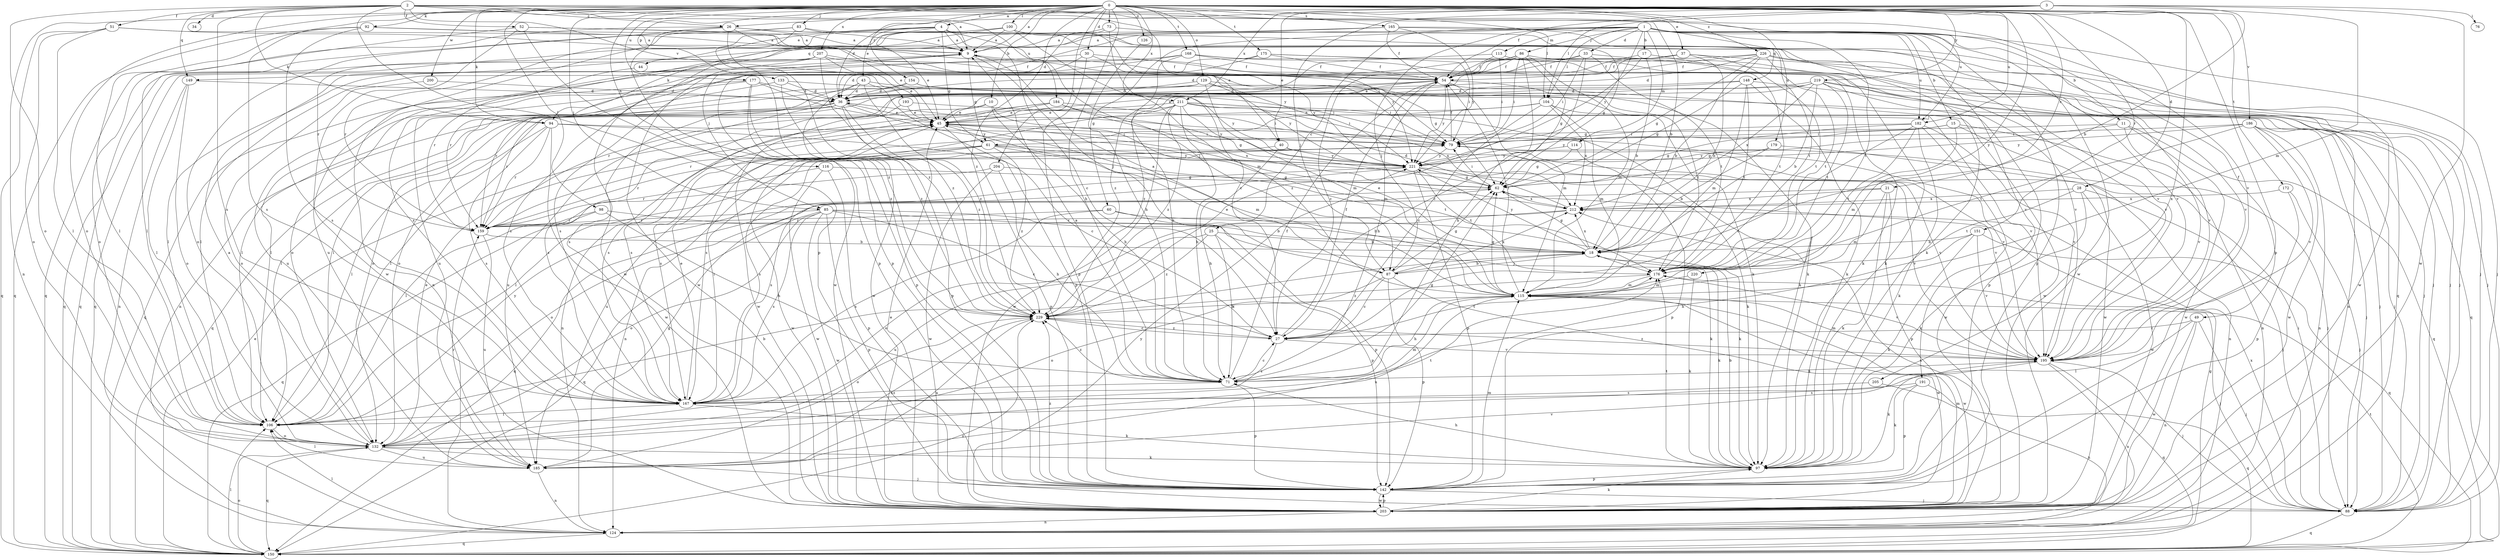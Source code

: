 strict digraph  {
0;
1;
2;
3;
4;
9;
10;
11;
15;
17;
18;
21;
25;
26;
27;
28;
30;
33;
34;
36;
37;
40;
43;
44;
45;
49;
51;
52;
54;
60;
61;
62;
71;
73;
76;
79;
83;
85;
86;
87;
88;
92;
94;
97;
98;
100;
104;
106;
113;
114;
115;
116;
124;
126;
129;
132;
133;
142;
148;
149;
150;
151;
154;
159;
165;
167;
168;
172;
175;
176;
177;
179;
182;
184;
185;
186;
191;
193;
195;
200;
203;
204;
205;
207;
211;
212;
219;
220;
221;
226;
229;
0 -> 4  [label=a];
0 -> 9  [label=a];
0 -> 10  [label=b];
0 -> 21  [label=c];
0 -> 28  [label=d];
0 -> 30  [label=d];
0 -> 37  [label=e];
0 -> 71  [label=h];
0 -> 73  [label=i];
0 -> 83  [label=j];
0 -> 85  [label=j];
0 -> 92  [label=k];
0 -> 94  [label=k];
0 -> 98  [label=l];
0 -> 100  [label=l];
0 -> 104  [label=l];
0 -> 116  [label=n];
0 -> 124  [label=n];
0 -> 126  [label=o];
0 -> 129  [label=o];
0 -> 132  [label=o];
0 -> 133  [label=p];
0 -> 142  [label=p];
0 -> 151  [label=r];
0 -> 154  [label=r];
0 -> 165  [label=s];
0 -> 167  [label=s];
0 -> 168  [label=t];
0 -> 172  [label=t];
0 -> 175  [label=t];
0 -> 177  [label=u];
0 -> 179  [label=u];
0 -> 182  [label=u];
0 -> 186  [label=v];
0 -> 200  [label=w];
0 -> 204  [label=x];
0 -> 205  [label=x];
0 -> 207  [label=x];
0 -> 211  [label=x];
0 -> 219  [label=y];
0 -> 220  [label=y];
0 -> 226  [label=z];
0 -> 229  [label=z];
1 -> 11  [label=b];
1 -> 15  [label=b];
1 -> 17  [label=b];
1 -> 25  [label=c];
1 -> 33  [label=d];
1 -> 49  [label=f];
1 -> 60  [label=g];
1 -> 85  [label=j];
1 -> 86  [label=j];
1 -> 87  [label=j];
1 -> 104  [label=l];
1 -> 113  [label=m];
1 -> 114  [label=m];
1 -> 142  [label=p];
1 -> 148  [label=q];
1 -> 149  [label=q];
1 -> 176  [label=t];
1 -> 182  [label=u];
1 -> 191  [label=v];
1 -> 203  [label=w];
1 -> 221  [label=y];
2 -> 9  [label=a];
2 -> 18  [label=b];
2 -> 26  [label=c];
2 -> 34  [label=d];
2 -> 40  [label=e];
2 -> 51  [label=f];
2 -> 52  [label=f];
2 -> 94  [label=k];
2 -> 132  [label=o];
2 -> 142  [label=p];
2 -> 149  [label=q];
2 -> 167  [label=s];
2 -> 182  [label=u];
2 -> 184  [label=u];
2 -> 193  [label=v];
2 -> 195  [label=v];
3 -> 18  [label=b];
3 -> 26  [label=c];
3 -> 36  [label=d];
3 -> 40  [label=e];
3 -> 54  [label=f];
3 -> 76  [label=i];
3 -> 87  [label=j];
3 -> 104  [label=l];
3 -> 115  [label=m];
3 -> 203  [label=w];
3 -> 211  [label=x];
4 -> 9  [label=a];
4 -> 27  [label=c];
4 -> 43  [label=e];
4 -> 44  [label=e];
4 -> 45  [label=e];
4 -> 61  [label=g];
4 -> 87  [label=j];
4 -> 94  [label=k];
4 -> 124  [label=n];
4 -> 195  [label=v];
9 -> 54  [label=f];
9 -> 61  [label=g];
9 -> 87  [label=j];
9 -> 150  [label=q];
9 -> 167  [label=s];
9 -> 195  [label=v];
10 -> 45  [label=e];
10 -> 71  [label=h];
10 -> 115  [label=m];
10 -> 167  [label=s];
11 -> 61  [label=g];
11 -> 62  [label=g];
11 -> 150  [label=q];
11 -> 195  [label=v];
11 -> 203  [label=w];
15 -> 79  [label=i];
15 -> 115  [label=m];
15 -> 124  [label=n];
15 -> 203  [label=w];
15 -> 221  [label=y];
17 -> 18  [label=b];
17 -> 54  [label=f];
17 -> 176  [label=t];
17 -> 229  [label=z];
18 -> 45  [label=e];
18 -> 62  [label=g];
18 -> 87  [label=j];
18 -> 97  [label=k];
18 -> 176  [label=t];
18 -> 212  [label=x];
18 -> 221  [label=y];
21 -> 97  [label=k];
21 -> 115  [label=m];
21 -> 132  [label=o];
21 -> 142  [label=p];
21 -> 212  [label=x];
25 -> 18  [label=b];
25 -> 71  [label=h];
25 -> 142  [label=p];
25 -> 185  [label=u];
25 -> 229  [label=z];
26 -> 9  [label=a];
26 -> 45  [label=e];
26 -> 132  [label=o];
26 -> 142  [label=p];
26 -> 150  [label=q];
26 -> 195  [label=v];
26 -> 229  [label=z];
27 -> 54  [label=f];
27 -> 167  [label=s];
27 -> 176  [label=t];
27 -> 195  [label=v];
27 -> 229  [label=z];
28 -> 88  [label=j];
28 -> 97  [label=k];
28 -> 176  [label=t];
28 -> 203  [label=w];
28 -> 212  [label=x];
30 -> 54  [label=f];
30 -> 62  [label=g];
30 -> 132  [label=o];
30 -> 142  [label=p];
30 -> 203  [label=w];
33 -> 27  [label=c];
33 -> 54  [label=f];
33 -> 79  [label=i];
33 -> 176  [label=t];
33 -> 185  [label=u];
33 -> 195  [label=v];
36 -> 45  [label=e];
36 -> 106  [label=l];
36 -> 142  [label=p];
36 -> 150  [label=q];
36 -> 159  [label=r];
36 -> 185  [label=u];
36 -> 221  [label=y];
36 -> 229  [label=z];
37 -> 18  [label=b];
37 -> 45  [label=e];
37 -> 54  [label=f];
37 -> 88  [label=j];
37 -> 106  [label=l];
37 -> 176  [label=t];
40 -> 71  [label=h];
40 -> 124  [label=n];
40 -> 195  [label=v];
40 -> 221  [label=y];
43 -> 36  [label=d];
43 -> 79  [label=i];
43 -> 142  [label=p];
43 -> 167  [label=s];
43 -> 203  [label=w];
43 -> 229  [label=z];
44 -> 159  [label=r];
45 -> 79  [label=i];
45 -> 115  [label=m];
45 -> 124  [label=n];
45 -> 142  [label=p];
45 -> 167  [label=s];
45 -> 195  [label=v];
49 -> 27  [label=c];
49 -> 88  [label=j];
49 -> 106  [label=l];
49 -> 124  [label=n];
49 -> 203  [label=w];
51 -> 9  [label=a];
51 -> 79  [label=i];
51 -> 106  [label=l];
51 -> 132  [label=o];
51 -> 150  [label=q];
52 -> 9  [label=a];
52 -> 132  [label=o];
52 -> 142  [label=p];
52 -> 203  [label=w];
52 -> 221  [label=y];
54 -> 36  [label=d];
54 -> 71  [label=h];
54 -> 115  [label=m];
54 -> 159  [label=r];
54 -> 176  [label=t];
54 -> 203  [label=w];
54 -> 221  [label=y];
54 -> 229  [label=z];
60 -> 97  [label=k];
60 -> 142  [label=p];
60 -> 159  [label=r];
60 -> 167  [label=s];
61 -> 97  [label=k];
61 -> 159  [label=r];
61 -> 176  [label=t];
61 -> 185  [label=u];
61 -> 203  [label=w];
61 -> 221  [label=y];
61 -> 229  [label=z];
62 -> 79  [label=i];
62 -> 150  [label=q];
62 -> 212  [label=x];
71 -> 9  [label=a];
71 -> 27  [label=c];
71 -> 54  [label=f];
71 -> 62  [label=g];
71 -> 142  [label=p];
71 -> 167  [label=s];
71 -> 229  [label=z];
73 -> 9  [label=a];
73 -> 27  [label=c];
73 -> 36  [label=d];
73 -> 88  [label=j];
79 -> 54  [label=f];
79 -> 88  [label=j];
79 -> 106  [label=l];
79 -> 167  [label=s];
79 -> 195  [label=v];
79 -> 221  [label=y];
83 -> 9  [label=a];
83 -> 62  [label=g];
83 -> 106  [label=l];
83 -> 159  [label=r];
83 -> 229  [label=z];
85 -> 18  [label=b];
85 -> 27  [label=c];
85 -> 97  [label=k];
85 -> 132  [label=o];
85 -> 142  [label=p];
85 -> 150  [label=q];
85 -> 159  [label=r];
85 -> 167  [label=s];
85 -> 203  [label=w];
86 -> 27  [label=c];
86 -> 36  [label=d];
86 -> 54  [label=f];
86 -> 62  [label=g];
86 -> 71  [label=h];
86 -> 79  [label=i];
86 -> 88  [label=j];
86 -> 115  [label=m];
87 -> 9  [label=a];
87 -> 18  [label=b];
87 -> 27  [label=c];
87 -> 62  [label=g];
87 -> 132  [label=o];
87 -> 142  [label=p];
87 -> 203  [label=w];
87 -> 212  [label=x];
88 -> 79  [label=i];
88 -> 150  [label=q];
88 -> 212  [label=x];
92 -> 9  [label=a];
92 -> 106  [label=l];
92 -> 150  [label=q];
92 -> 167  [label=s];
92 -> 176  [label=t];
94 -> 27  [label=c];
94 -> 79  [label=i];
94 -> 106  [label=l];
94 -> 159  [label=r];
94 -> 167  [label=s];
94 -> 203  [label=w];
97 -> 18  [label=b];
97 -> 71  [label=h];
97 -> 142  [label=p];
97 -> 176  [label=t];
98 -> 18  [label=b];
98 -> 71  [label=h];
98 -> 150  [label=q];
98 -> 159  [label=r];
100 -> 9  [label=a];
100 -> 97  [label=k];
100 -> 115  [label=m];
100 -> 159  [label=r];
100 -> 167  [label=s];
100 -> 203  [label=w];
100 -> 221  [label=y];
104 -> 27  [label=c];
104 -> 45  [label=e];
104 -> 88  [label=j];
104 -> 115  [label=m];
104 -> 159  [label=r];
104 -> 212  [label=x];
106 -> 18  [label=b];
106 -> 132  [label=o];
106 -> 221  [label=y];
113 -> 54  [label=f];
113 -> 79  [label=i];
113 -> 97  [label=k];
113 -> 229  [label=z];
114 -> 62  [label=g];
114 -> 142  [label=p];
114 -> 221  [label=y];
115 -> 45  [label=e];
115 -> 54  [label=f];
115 -> 62  [label=g];
115 -> 71  [label=h];
115 -> 88  [label=j];
115 -> 185  [label=u];
115 -> 203  [label=w];
115 -> 229  [label=z];
116 -> 62  [label=g];
116 -> 142  [label=p];
116 -> 159  [label=r];
116 -> 203  [label=w];
124 -> 106  [label=l];
124 -> 150  [label=q];
126 -> 71  [label=h];
129 -> 36  [label=d];
129 -> 79  [label=i];
129 -> 97  [label=k];
129 -> 115  [label=m];
129 -> 124  [label=n];
129 -> 132  [label=o];
129 -> 221  [label=y];
132 -> 9  [label=a];
132 -> 45  [label=e];
132 -> 88  [label=j];
132 -> 97  [label=k];
132 -> 150  [label=q];
132 -> 176  [label=t];
132 -> 185  [label=u];
133 -> 36  [label=d];
133 -> 97  [label=k];
133 -> 106  [label=l];
133 -> 229  [label=z];
142 -> 88  [label=j];
142 -> 115  [label=m];
142 -> 203  [label=w];
142 -> 229  [label=z];
148 -> 36  [label=d];
148 -> 62  [label=g];
148 -> 97  [label=k];
148 -> 106  [label=l];
148 -> 115  [label=m];
148 -> 124  [label=n];
148 -> 176  [label=t];
149 -> 36  [label=d];
149 -> 106  [label=l];
149 -> 124  [label=n];
149 -> 132  [label=o];
150 -> 45  [label=e];
150 -> 62  [label=g];
150 -> 106  [label=l];
150 -> 132  [label=o];
150 -> 176  [label=t];
150 -> 229  [label=z];
151 -> 18  [label=b];
151 -> 71  [label=h];
151 -> 97  [label=k];
151 -> 150  [label=q];
151 -> 195  [label=v];
154 -> 36  [label=d];
154 -> 88  [label=j];
154 -> 159  [label=r];
154 -> 221  [label=y];
159 -> 18  [label=b];
159 -> 185  [label=u];
165 -> 9  [label=a];
165 -> 54  [label=f];
165 -> 88  [label=j];
165 -> 150  [label=q];
165 -> 185  [label=u];
165 -> 221  [label=y];
167 -> 45  [label=e];
167 -> 79  [label=i];
167 -> 97  [label=k];
167 -> 106  [label=l];
167 -> 115  [label=m];
168 -> 54  [label=f];
168 -> 71  [label=h];
168 -> 88  [label=j];
168 -> 97  [label=k];
168 -> 106  [label=l];
168 -> 150  [label=q];
172 -> 88  [label=j];
172 -> 142  [label=p];
172 -> 212  [label=x];
175 -> 36  [label=d];
175 -> 54  [label=f];
175 -> 79  [label=i];
175 -> 88  [label=j];
175 -> 167  [label=s];
176 -> 115  [label=m];
176 -> 195  [label=v];
176 -> 229  [label=z];
177 -> 36  [label=d];
177 -> 45  [label=e];
177 -> 106  [label=l];
177 -> 142  [label=p];
177 -> 150  [label=q];
177 -> 229  [label=z];
179 -> 18  [label=b];
179 -> 124  [label=n];
179 -> 221  [label=y];
182 -> 27  [label=c];
182 -> 62  [label=g];
182 -> 79  [label=i];
182 -> 97  [label=k];
182 -> 176  [label=t];
182 -> 195  [label=v];
182 -> 203  [label=w];
184 -> 45  [label=e];
184 -> 62  [label=g];
184 -> 79  [label=i];
184 -> 167  [label=s];
184 -> 203  [label=w];
184 -> 212  [label=x];
185 -> 62  [label=g];
185 -> 106  [label=l];
185 -> 124  [label=n];
185 -> 159  [label=r];
185 -> 195  [label=v];
185 -> 229  [label=z];
186 -> 79  [label=i];
186 -> 88  [label=j];
186 -> 124  [label=n];
186 -> 176  [label=t];
186 -> 195  [label=v];
186 -> 203  [label=w];
186 -> 221  [label=y];
191 -> 97  [label=k];
191 -> 124  [label=n];
191 -> 142  [label=p];
191 -> 167  [label=s];
193 -> 45  [label=e];
193 -> 167  [label=s];
193 -> 195  [label=v];
195 -> 71  [label=h];
195 -> 88  [label=j];
195 -> 97  [label=k];
195 -> 115  [label=m];
195 -> 124  [label=n];
195 -> 150  [label=q];
195 -> 229  [label=z];
200 -> 36  [label=d];
200 -> 132  [label=o];
203 -> 45  [label=e];
203 -> 97  [label=k];
203 -> 115  [label=m];
203 -> 124  [label=n];
203 -> 142  [label=p];
203 -> 212  [label=x];
203 -> 221  [label=y];
204 -> 62  [label=g];
204 -> 71  [label=h];
204 -> 106  [label=l];
204 -> 203  [label=w];
205 -> 150  [label=q];
205 -> 167  [label=s];
207 -> 45  [label=e];
207 -> 54  [label=f];
207 -> 150  [label=q];
207 -> 185  [label=u];
207 -> 203  [label=w];
207 -> 221  [label=y];
207 -> 229  [label=z];
211 -> 45  [label=e];
211 -> 71  [label=h];
211 -> 79  [label=i];
211 -> 88  [label=j];
211 -> 97  [label=k];
211 -> 106  [label=l];
211 -> 167  [label=s];
211 -> 203  [label=w];
211 -> 212  [label=x];
211 -> 221  [label=y];
211 -> 229  [label=z];
212 -> 36  [label=d];
212 -> 132  [label=o];
212 -> 159  [label=r];
219 -> 18  [label=b];
219 -> 36  [label=d];
219 -> 45  [label=e];
219 -> 132  [label=o];
219 -> 142  [label=p];
219 -> 150  [label=q];
219 -> 176  [label=t];
219 -> 195  [label=v];
219 -> 212  [label=x];
220 -> 97  [label=k];
220 -> 115  [label=m];
221 -> 62  [label=g];
221 -> 142  [label=p];
221 -> 167  [label=s];
221 -> 176  [label=t];
221 -> 195  [label=v];
226 -> 18  [label=b];
226 -> 36  [label=d];
226 -> 54  [label=f];
226 -> 62  [label=g];
226 -> 159  [label=r];
226 -> 176  [label=t];
226 -> 195  [label=v];
226 -> 203  [label=w];
229 -> 27  [label=c];
229 -> 132  [label=o];
229 -> 185  [label=u];
}
